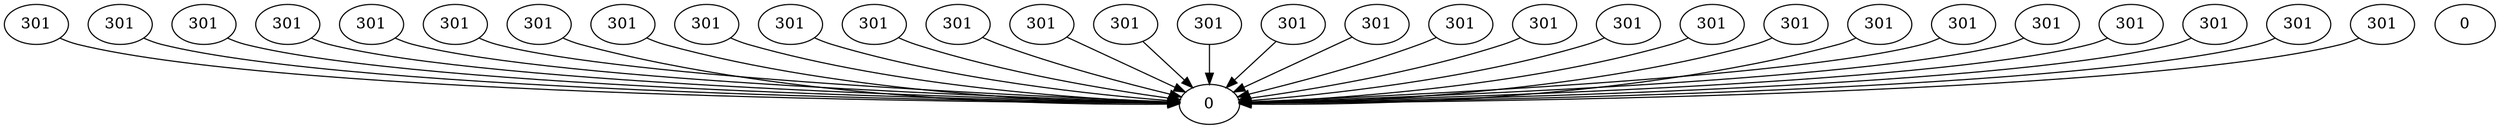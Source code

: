 digraph sample {
15->0
29->0
28->0
27->0
26->0
25->0
24->0
23->0
22->0
21->0
20->0
19->0
18->0
17->0
16->0
7->0
14->0
13->0
12->0
11->0
10->0
9->0
8->0
30->0
6->0
5->0
4->0
1->0
2->0
3 [label=0]
15 [label=301]
29 [label=301]
28 [label=301]
27 [label=301]
26 [label=301]
25 [label=301]
24 [label=301]
23 [label=301]
22 [label=301]
21 [label=301]
20 [label=301]
19 [label=301]
18 [label=301]
17 [label=301]
16 [label=301]
7 [label=301]
14 [label=301]
13 [label=301]
12 [label=301]
11 [label=301]
10 [label=301]
9 [label=301]
8 [label=301]
30 [label=301]
6 [label=301]
5 [label=301]
4 [label=301]
1 [label=301]
2 [label=301]
}